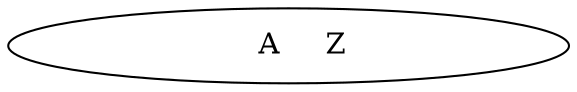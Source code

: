 digraph Perl
{
graph [ rankdir="TB" ]
node [ shape="oval" ]
edge [ color="grey" ]
"node.1" [ label="                  A     Z               " ]
}
